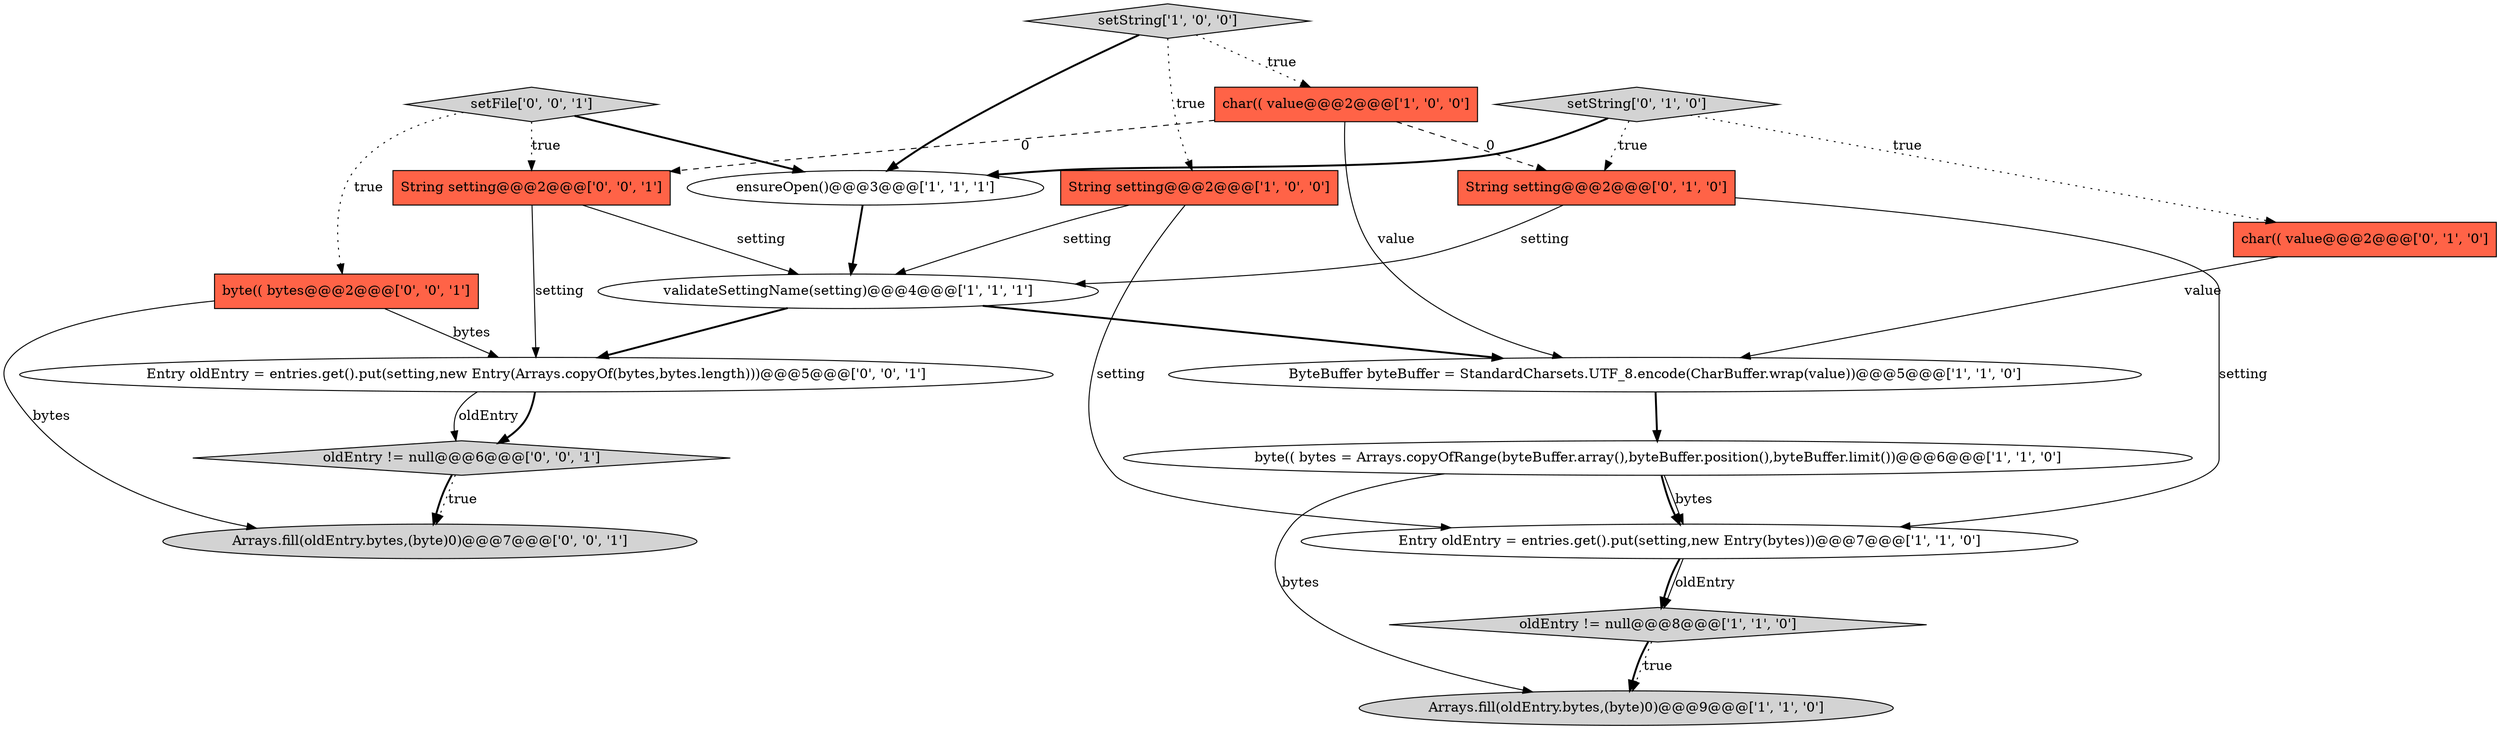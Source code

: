 digraph {
13 [style = filled, label = "setFile['0', '0', '1']", fillcolor = lightgray, shape = diamond image = "AAA0AAABBB3BBB"];
7 [style = filled, label = "validateSettingName(setting)@@@4@@@['1', '1', '1']", fillcolor = white, shape = ellipse image = "AAA0AAABBB1BBB"];
11 [style = filled, label = "setString['0', '1', '0']", fillcolor = lightgray, shape = diamond image = "AAA0AAABBB2BBB"];
2 [style = filled, label = "Entry oldEntry = entries.get().put(setting,new Entry(bytes))@@@7@@@['1', '1', '0']", fillcolor = white, shape = ellipse image = "AAA0AAABBB1BBB"];
12 [style = filled, label = "String setting@@@2@@@['0', '1', '0']", fillcolor = tomato, shape = box image = "AAA1AAABBB2BBB"];
10 [style = filled, label = "char(( value@@@2@@@['0', '1', '0']", fillcolor = tomato, shape = box image = "AAA0AAABBB2BBB"];
1 [style = filled, label = "ensureOpen()@@@3@@@['1', '1', '1']", fillcolor = white, shape = ellipse image = "AAA0AAABBB1BBB"];
15 [style = filled, label = "byte(( bytes@@@2@@@['0', '0', '1']", fillcolor = tomato, shape = box image = "AAA0AAABBB3BBB"];
5 [style = filled, label = "setString['1', '0', '0']", fillcolor = lightgray, shape = diamond image = "AAA0AAABBB1BBB"];
18 [style = filled, label = "String setting@@@2@@@['0', '0', '1']", fillcolor = tomato, shape = box image = "AAA0AAABBB3BBB"];
0 [style = filled, label = "byte(( bytes = Arrays.copyOfRange(byteBuffer.array(),byteBuffer.position(),byteBuffer.limit())@@@6@@@['1', '1', '0']", fillcolor = white, shape = ellipse image = "AAA0AAABBB1BBB"];
17 [style = filled, label = "oldEntry != null@@@6@@@['0', '0', '1']", fillcolor = lightgray, shape = diamond image = "AAA0AAABBB3BBB"];
16 [style = filled, label = "Entry oldEntry = entries.get().put(setting,new Entry(Arrays.copyOf(bytes,bytes.length)))@@@5@@@['0', '0', '1']", fillcolor = white, shape = ellipse image = "AAA0AAABBB3BBB"];
6 [style = filled, label = "char(( value@@@2@@@['1', '0', '0']", fillcolor = tomato, shape = box image = "AAA1AAABBB1BBB"];
3 [style = filled, label = "String setting@@@2@@@['1', '0', '0']", fillcolor = tomato, shape = box image = "AAA0AAABBB1BBB"];
9 [style = filled, label = "oldEntry != null@@@8@@@['1', '1', '0']", fillcolor = lightgray, shape = diamond image = "AAA0AAABBB1BBB"];
4 [style = filled, label = "ByteBuffer byteBuffer = StandardCharsets.UTF_8.encode(CharBuffer.wrap(value))@@@5@@@['1', '1', '0']", fillcolor = white, shape = ellipse image = "AAA0AAABBB1BBB"];
14 [style = filled, label = "Arrays.fill(oldEntry.bytes,(byte)0)@@@7@@@['0', '0', '1']", fillcolor = lightgray, shape = ellipse image = "AAA0AAABBB3BBB"];
8 [style = filled, label = "Arrays.fill(oldEntry.bytes,(byte)0)@@@9@@@['1', '1', '0']", fillcolor = lightgray, shape = ellipse image = "AAA0AAABBB1BBB"];
13->18 [style = dotted, label="true"];
18->16 [style = solid, label="setting"];
2->9 [style = solid, label="oldEntry"];
12->2 [style = solid, label="setting"];
11->1 [style = bold, label=""];
11->10 [style = dotted, label="true"];
15->16 [style = solid, label="bytes"];
0->2 [style = bold, label=""];
11->12 [style = dotted, label="true"];
5->6 [style = dotted, label="true"];
17->14 [style = dotted, label="true"];
7->4 [style = bold, label=""];
2->9 [style = bold, label=""];
16->17 [style = bold, label=""];
5->3 [style = dotted, label="true"];
9->8 [style = bold, label=""];
1->7 [style = bold, label=""];
15->14 [style = solid, label="bytes"];
13->1 [style = bold, label=""];
4->0 [style = bold, label=""];
6->4 [style = solid, label="value"];
9->8 [style = dotted, label="true"];
6->12 [style = dashed, label="0"];
6->18 [style = dashed, label="0"];
3->7 [style = solid, label="setting"];
5->1 [style = bold, label=""];
16->17 [style = solid, label="oldEntry"];
17->14 [style = bold, label=""];
7->16 [style = bold, label=""];
0->2 [style = solid, label="bytes"];
10->4 [style = solid, label="value"];
13->15 [style = dotted, label="true"];
0->8 [style = solid, label="bytes"];
18->7 [style = solid, label="setting"];
3->2 [style = solid, label="setting"];
12->7 [style = solid, label="setting"];
}
